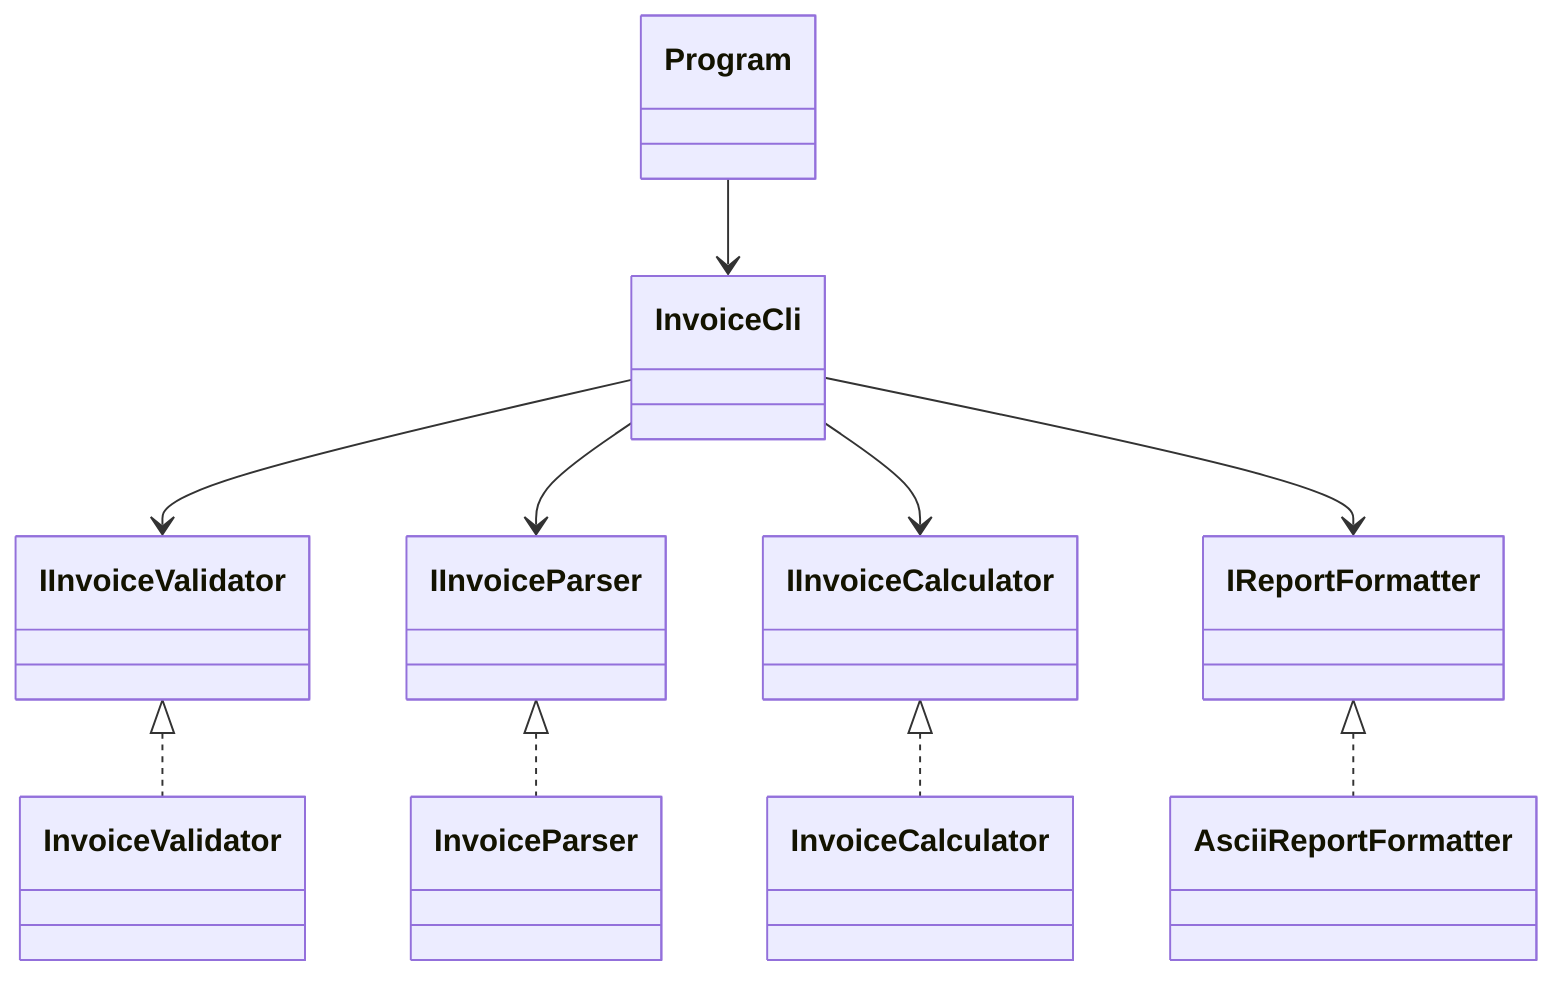 classDiagram
interface IInvoiceValidator
interface IInvoiceParser
interface IInvoiceCalculator
interface IReportFormatter
class InvoiceValidator
class InvoiceParser
class InvoiceCalculator
class AsciiReportFormatter
class InvoiceCli
class Program

IInvoiceValidator <|.. InvoiceValidator
IInvoiceParser <|.. InvoiceParser
IInvoiceCalculator <|.. InvoiceCalculator
IReportFormatter <|.. AsciiReportFormatter
InvoiceCli --> IInvoiceValidator
InvoiceCli --> IInvoiceParser
InvoiceCli --> IInvoiceCalculator
InvoiceCli --> IReportFormatter
Program --> InvoiceCli